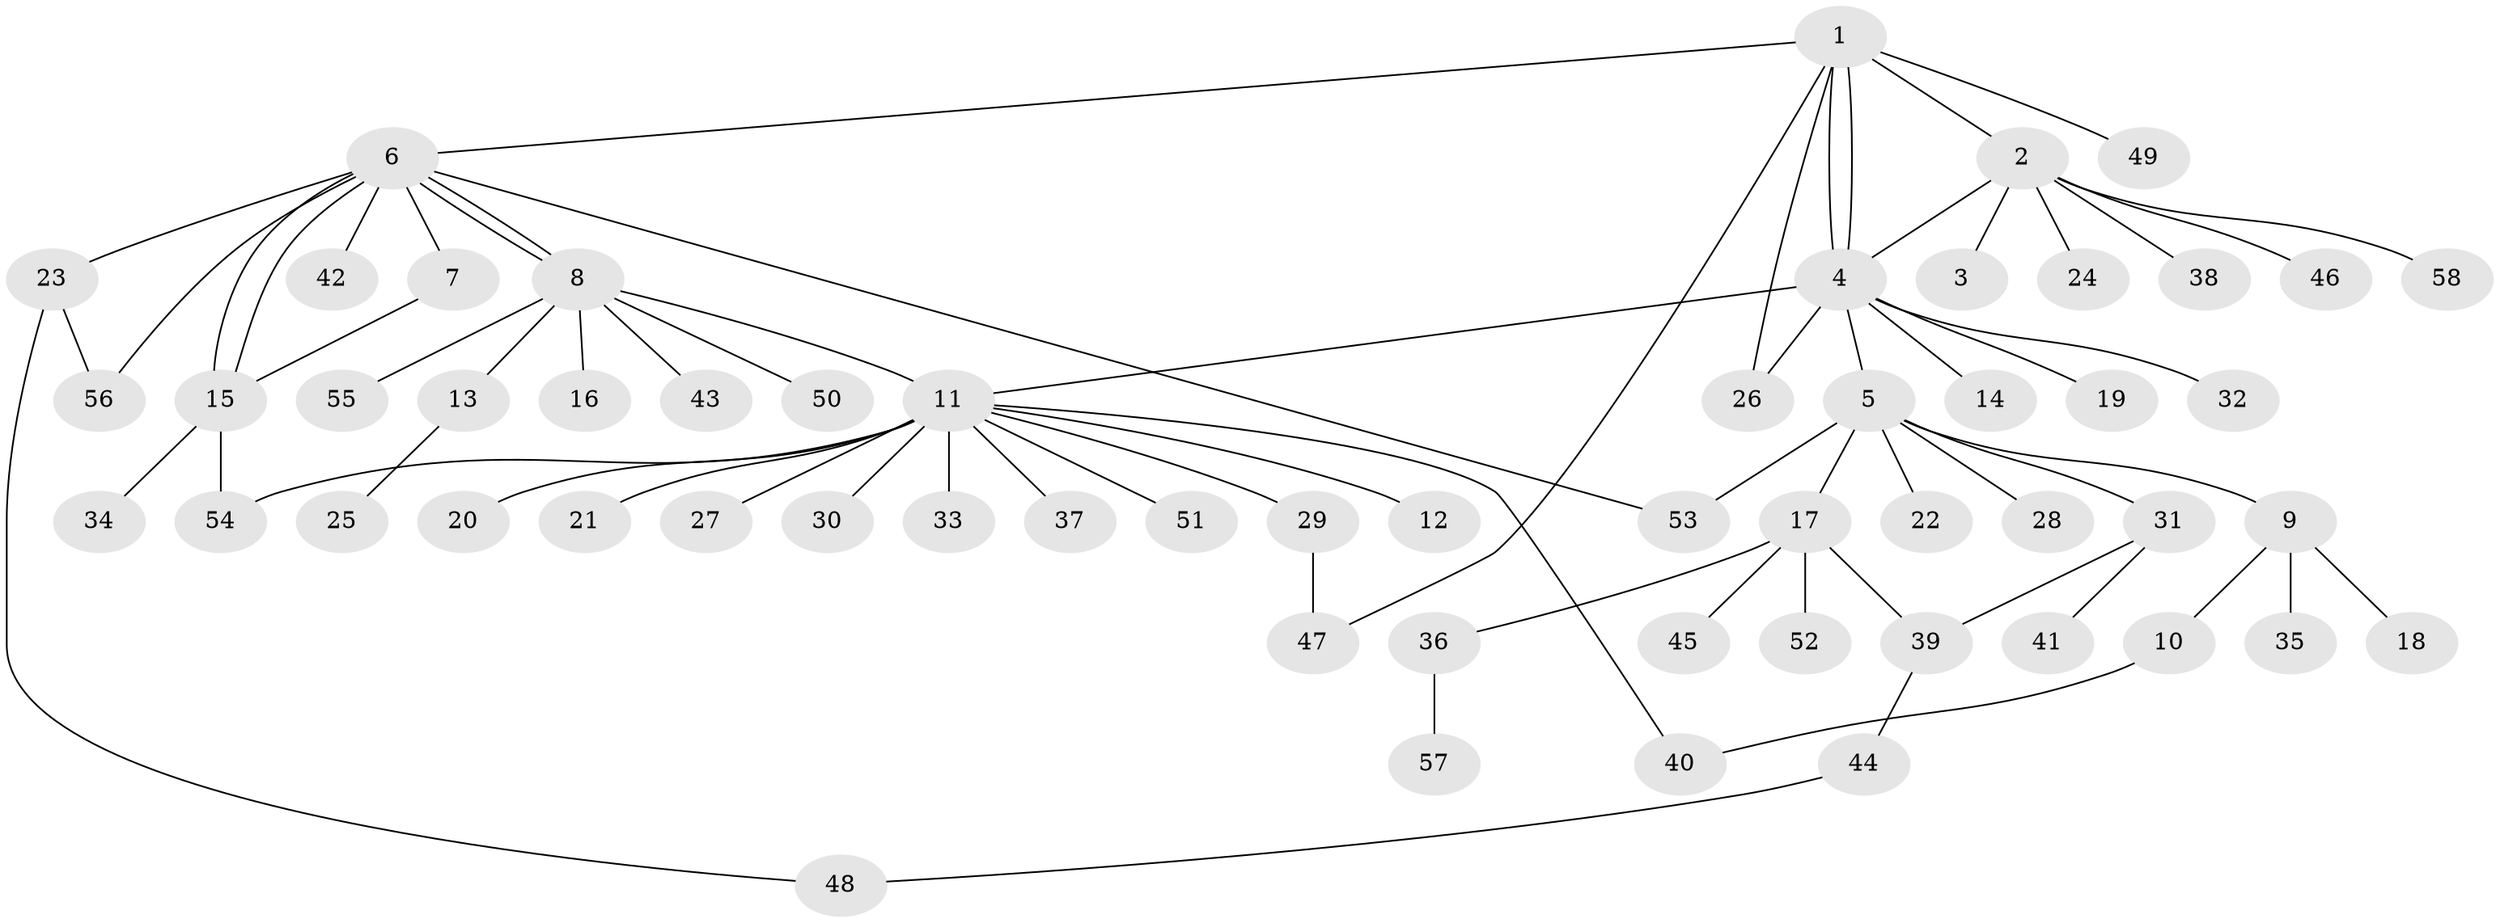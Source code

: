 // Generated by graph-tools (version 1.1) at 2025/47/03/09/25 04:47:53]
// undirected, 58 vertices, 71 edges
graph export_dot {
graph [start="1"]
  node [color=gray90,style=filled];
  1;
  2;
  3;
  4;
  5;
  6;
  7;
  8;
  9;
  10;
  11;
  12;
  13;
  14;
  15;
  16;
  17;
  18;
  19;
  20;
  21;
  22;
  23;
  24;
  25;
  26;
  27;
  28;
  29;
  30;
  31;
  32;
  33;
  34;
  35;
  36;
  37;
  38;
  39;
  40;
  41;
  42;
  43;
  44;
  45;
  46;
  47;
  48;
  49;
  50;
  51;
  52;
  53;
  54;
  55;
  56;
  57;
  58;
  1 -- 2;
  1 -- 4;
  1 -- 4;
  1 -- 6;
  1 -- 26;
  1 -- 47;
  1 -- 49;
  2 -- 3;
  2 -- 4;
  2 -- 24;
  2 -- 38;
  2 -- 46;
  2 -- 58;
  4 -- 5;
  4 -- 11;
  4 -- 14;
  4 -- 19;
  4 -- 26;
  4 -- 32;
  5 -- 9;
  5 -- 17;
  5 -- 22;
  5 -- 28;
  5 -- 31;
  5 -- 53;
  6 -- 7;
  6 -- 8;
  6 -- 8;
  6 -- 15;
  6 -- 15;
  6 -- 23;
  6 -- 42;
  6 -- 53;
  6 -- 56;
  7 -- 15;
  8 -- 11;
  8 -- 13;
  8 -- 16;
  8 -- 43;
  8 -- 50;
  8 -- 55;
  9 -- 10;
  9 -- 18;
  9 -- 35;
  10 -- 40;
  11 -- 12;
  11 -- 20;
  11 -- 21;
  11 -- 27;
  11 -- 29;
  11 -- 30;
  11 -- 33;
  11 -- 37;
  11 -- 40;
  11 -- 51;
  11 -- 54;
  13 -- 25;
  15 -- 34;
  15 -- 54;
  17 -- 36;
  17 -- 39;
  17 -- 45;
  17 -- 52;
  23 -- 48;
  23 -- 56;
  29 -- 47;
  31 -- 39;
  31 -- 41;
  36 -- 57;
  39 -- 44;
  44 -- 48;
}
